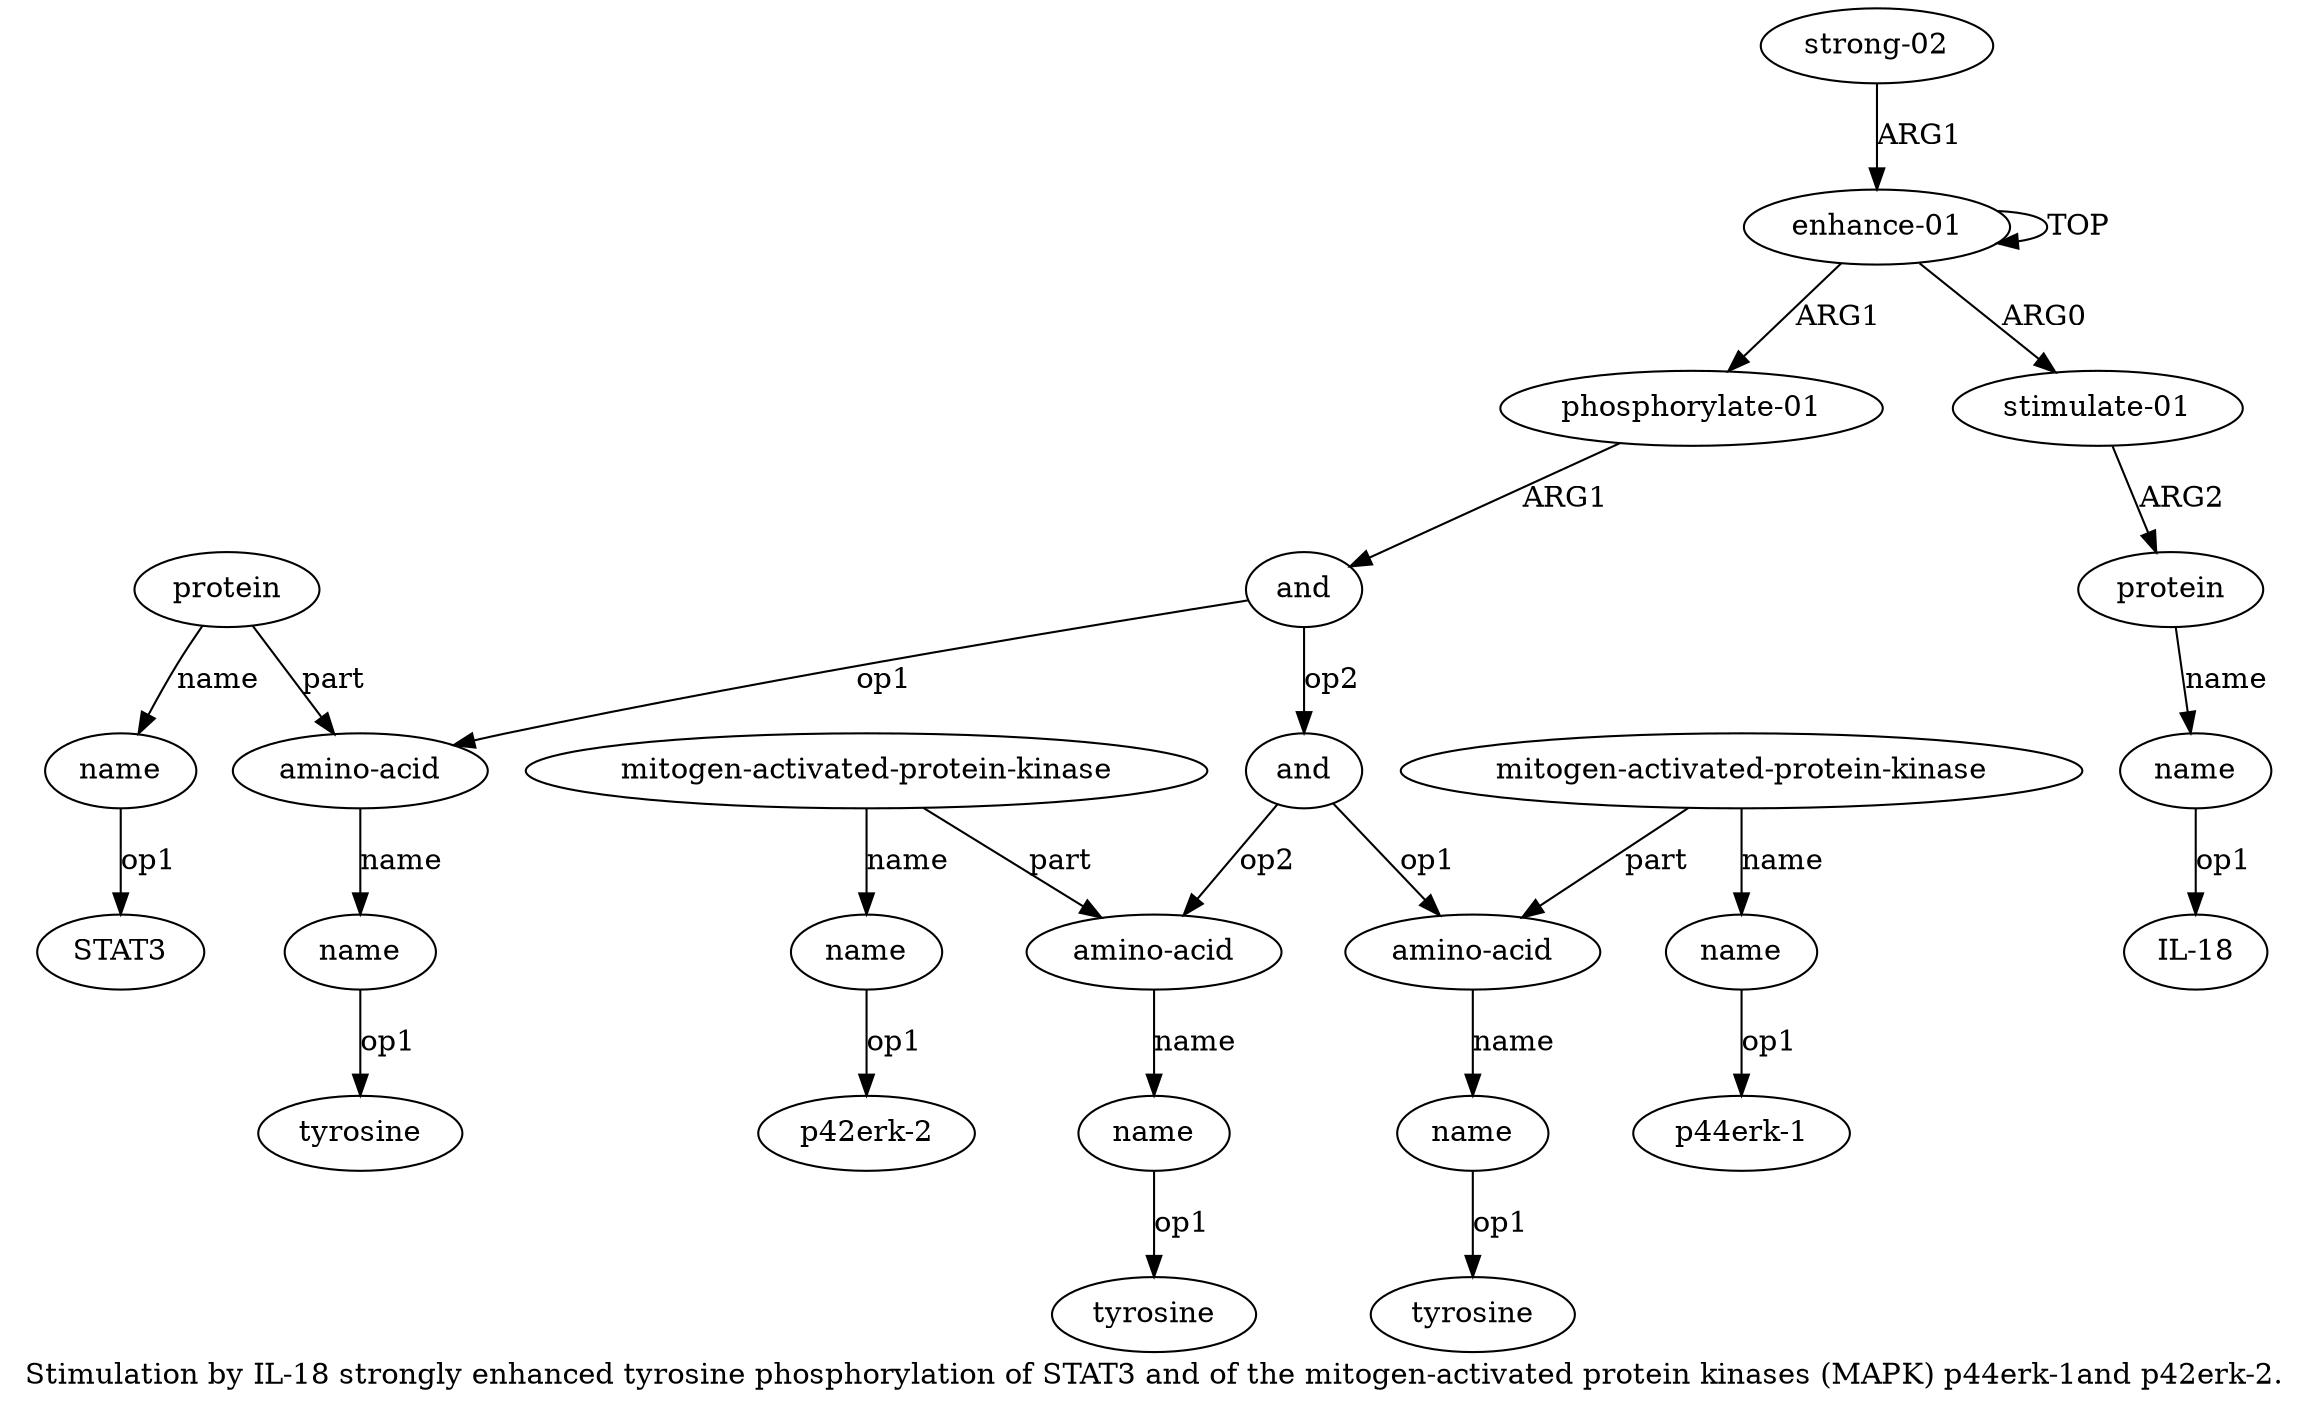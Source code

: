 digraph  {
	graph [label="Stimulation by IL-18 strongly enhanced tyrosine phosphorylation of STAT3 and of the mitogen-activated protein kinases (MAPK) p44erk-1and \
p42erk-2."];
	node [label="\N"];
	a9	 [color=black,
		gold_ind=9,
		gold_label=name,
		label=name,
		test_ind=9,
		test_label=name];
	"a9 STAT3"	 [color=black,
		gold_ind=-1,
		gold_label=STAT3,
		label=STAT3,
		test_ind=-1,
		test_label=STAT3];
	a9 -> "a9 STAT3" [key=0,
	color=black,
	gold_label=op1,
	label=op1,
	test_label=op1];
"a14 p44erk-1" [color=black,
	gold_ind=-1,
	gold_label="p44erk-1",
	label="p44erk-1",
	test_ind=-1,
	test_label="p44erk-1"];
"a3 IL-18" [color=black,
	gold_ind=-1,
	gold_label="IL-18",
	label="IL-18",
	test_ind=-1,
	test_label="IL-18"];
"a16 tyrosine" [color=black,
	gold_ind=-1,
	gold_label=tyrosine,
	label=tyrosine,
	test_ind=-1,
	test_label=tyrosine];
"a12 tyrosine" [color=black,
	gold_ind=-1,
	gold_label=tyrosine,
	label=tyrosine,
	test_ind=-1,
	test_label=tyrosine];
a15 [color=black,
	gold_ind=15,
	gold_label="amino-acid",
	label="amino-acid",
	test_ind=15,
	test_label="amino-acid"];
a16 [color=black,
	gold_ind=16,
	gold_label=name,
	label=name,
	test_ind=16,
	test_label=name];
a15 -> a16 [key=0,
color=black,
gold_label=name,
label=name,
test_label=name];
a14 [color=black,
gold_ind=14,
gold_label=name,
label=name,
test_ind=14,
test_label=name];
a14 -> "a14 p44erk-1" [key=0,
color=black,
gold_label=op1,
label=op1,
test_label=op1];
a17 [color=black,
gold_ind=17,
gold_label="mitogen-activated-protein-kinase",
label="mitogen-activated-protein-kinase",
test_ind=17,
test_label="mitogen-activated-protein-kinase"];
a17 -> a15 [key=0,
color=black,
gold_label=part,
label=part,
test_label=part];
a18 [color=black,
gold_ind=18,
gold_label=name,
label=name,
test_ind=18,
test_label=name];
a17 -> a18 [key=0,
color=black,
gold_label=name,
label=name,
test_label=name];
a16 -> "a16 tyrosine" [key=0,
color=black,
gold_label=op1,
label=op1,
test_label=op1];
a11 [color=black,
gold_ind=11,
gold_label="amino-acid",
label="amino-acid",
test_ind=11,
test_label="amino-acid"];
a12 [color=black,
gold_ind=12,
gold_label=name,
label=name,
test_ind=12,
test_label=name];
a11 -> a12 [key=0,
color=black,
gold_label=name,
label=name,
test_label=name];
a10 [color=black,
gold_ind=10,
gold_label=and,
label=and,
test_ind=10,
test_label=and];
a10 -> a15 [key=0,
color=black,
gold_label=op2,
label=op2,
test_label=op2];
a10 -> a11 [key=0,
color=black,
gold_label=op1,
label=op1,
test_label=op1];
a13 [color=black,
gold_ind=13,
gold_label="mitogen-activated-protein-kinase",
label="mitogen-activated-protein-kinase",
test_ind=13,
test_label="mitogen-activated-protein-kinase"];
a13 -> a14 [key=0,
color=black,
gold_label=name,
label=name,
test_label=name];
a13 -> a11 [key=0,
color=black,
gold_label=part,
label=part,
test_label=part];
a12 -> "a12 tyrosine" [key=0,
color=black,
gold_label=op1,
label=op1,
test_label=op1];
a19 [color=black,
gold_ind=19,
gold_label="strong-02",
label="strong-02",
test_ind=19,
test_label="strong-02"];
a0 [color=black,
gold_ind=0,
gold_label="enhance-01",
label="enhance-01",
test_ind=0,
test_label="enhance-01"];
a19 -> a0 [key=0,
color=black,
gold_label=ARG1,
label=ARG1,
test_label=ARG1];
"a18 p42erk-2" [color=black,
gold_ind=-1,
gold_label="p42erk-2",
label="p42erk-2",
test_ind=-1,
test_label="p42erk-2"];
a18 -> "a18 p42erk-2" [key=0,
color=black,
gold_label=op1,
label=op1,
test_label=op1];
a1 [color=black,
gold_ind=1,
gold_label="stimulate-01",
label="stimulate-01",
test_ind=1,
test_label="stimulate-01"];
a2 [color=black,
gold_ind=2,
gold_label=protein,
label=protein,
test_ind=2,
test_label=protein];
a1 -> a2 [key=0,
color=black,
gold_label=ARG2,
label=ARG2,
test_label=ARG2];
a0 -> a1 [key=0,
color=black,
gold_label=ARG0,
label=ARG0,
test_label=ARG0];
a0 -> a0 [key=0,
color=black,
gold_label=TOP,
label=TOP,
test_label=TOP];
a4 [color=black,
gold_ind=4,
gold_label="phosphorylate-01",
label="phosphorylate-01",
test_ind=4,
test_label="phosphorylate-01"];
a0 -> a4 [key=0,
color=black,
gold_label=ARG1,
label=ARG1,
test_label=ARG1];
a3 [color=black,
gold_ind=3,
gold_label=name,
label=name,
test_ind=3,
test_label=name];
a3 -> "a3 IL-18" [key=0,
color=black,
gold_label=op1,
label=op1,
test_label=op1];
a2 -> a3 [key=0,
color=black,
gold_label=name,
label=name,
test_label=name];
a5 [color=black,
gold_ind=5,
gold_label=and,
label=and,
test_ind=5,
test_label=and];
a5 -> a10 [key=0,
color=black,
gold_label=op2,
label=op2,
test_label=op2];
a6 [color=black,
gold_ind=6,
gold_label="amino-acid",
label="amino-acid",
test_ind=6,
test_label="amino-acid"];
a5 -> a6 [key=0,
color=black,
gold_label=op1,
label=op1,
test_label=op1];
a4 -> a5 [key=0,
color=black,
gold_label=ARG1,
label=ARG1,
test_label=ARG1];
a7 [color=black,
gold_ind=7,
gold_label=name,
label=name,
test_ind=7,
test_label=name];
"a7 tyrosine" [color=black,
gold_ind=-1,
gold_label=tyrosine,
label=tyrosine,
test_ind=-1,
test_label=tyrosine];
a7 -> "a7 tyrosine" [key=0,
color=black,
gold_label=op1,
label=op1,
test_label=op1];
a6 -> a7 [key=0,
color=black,
gold_label=name,
label=name,
test_label=name];
a8 [color=black,
gold_ind=8,
gold_label=protein,
label=protein,
test_ind=8,
test_label=protein];
a8 -> a9 [key=0,
color=black,
gold_label=name,
label=name,
test_label=name];
a8 -> a6 [key=0,
color=black,
gold_label=part,
label=part,
test_label=part];
}

